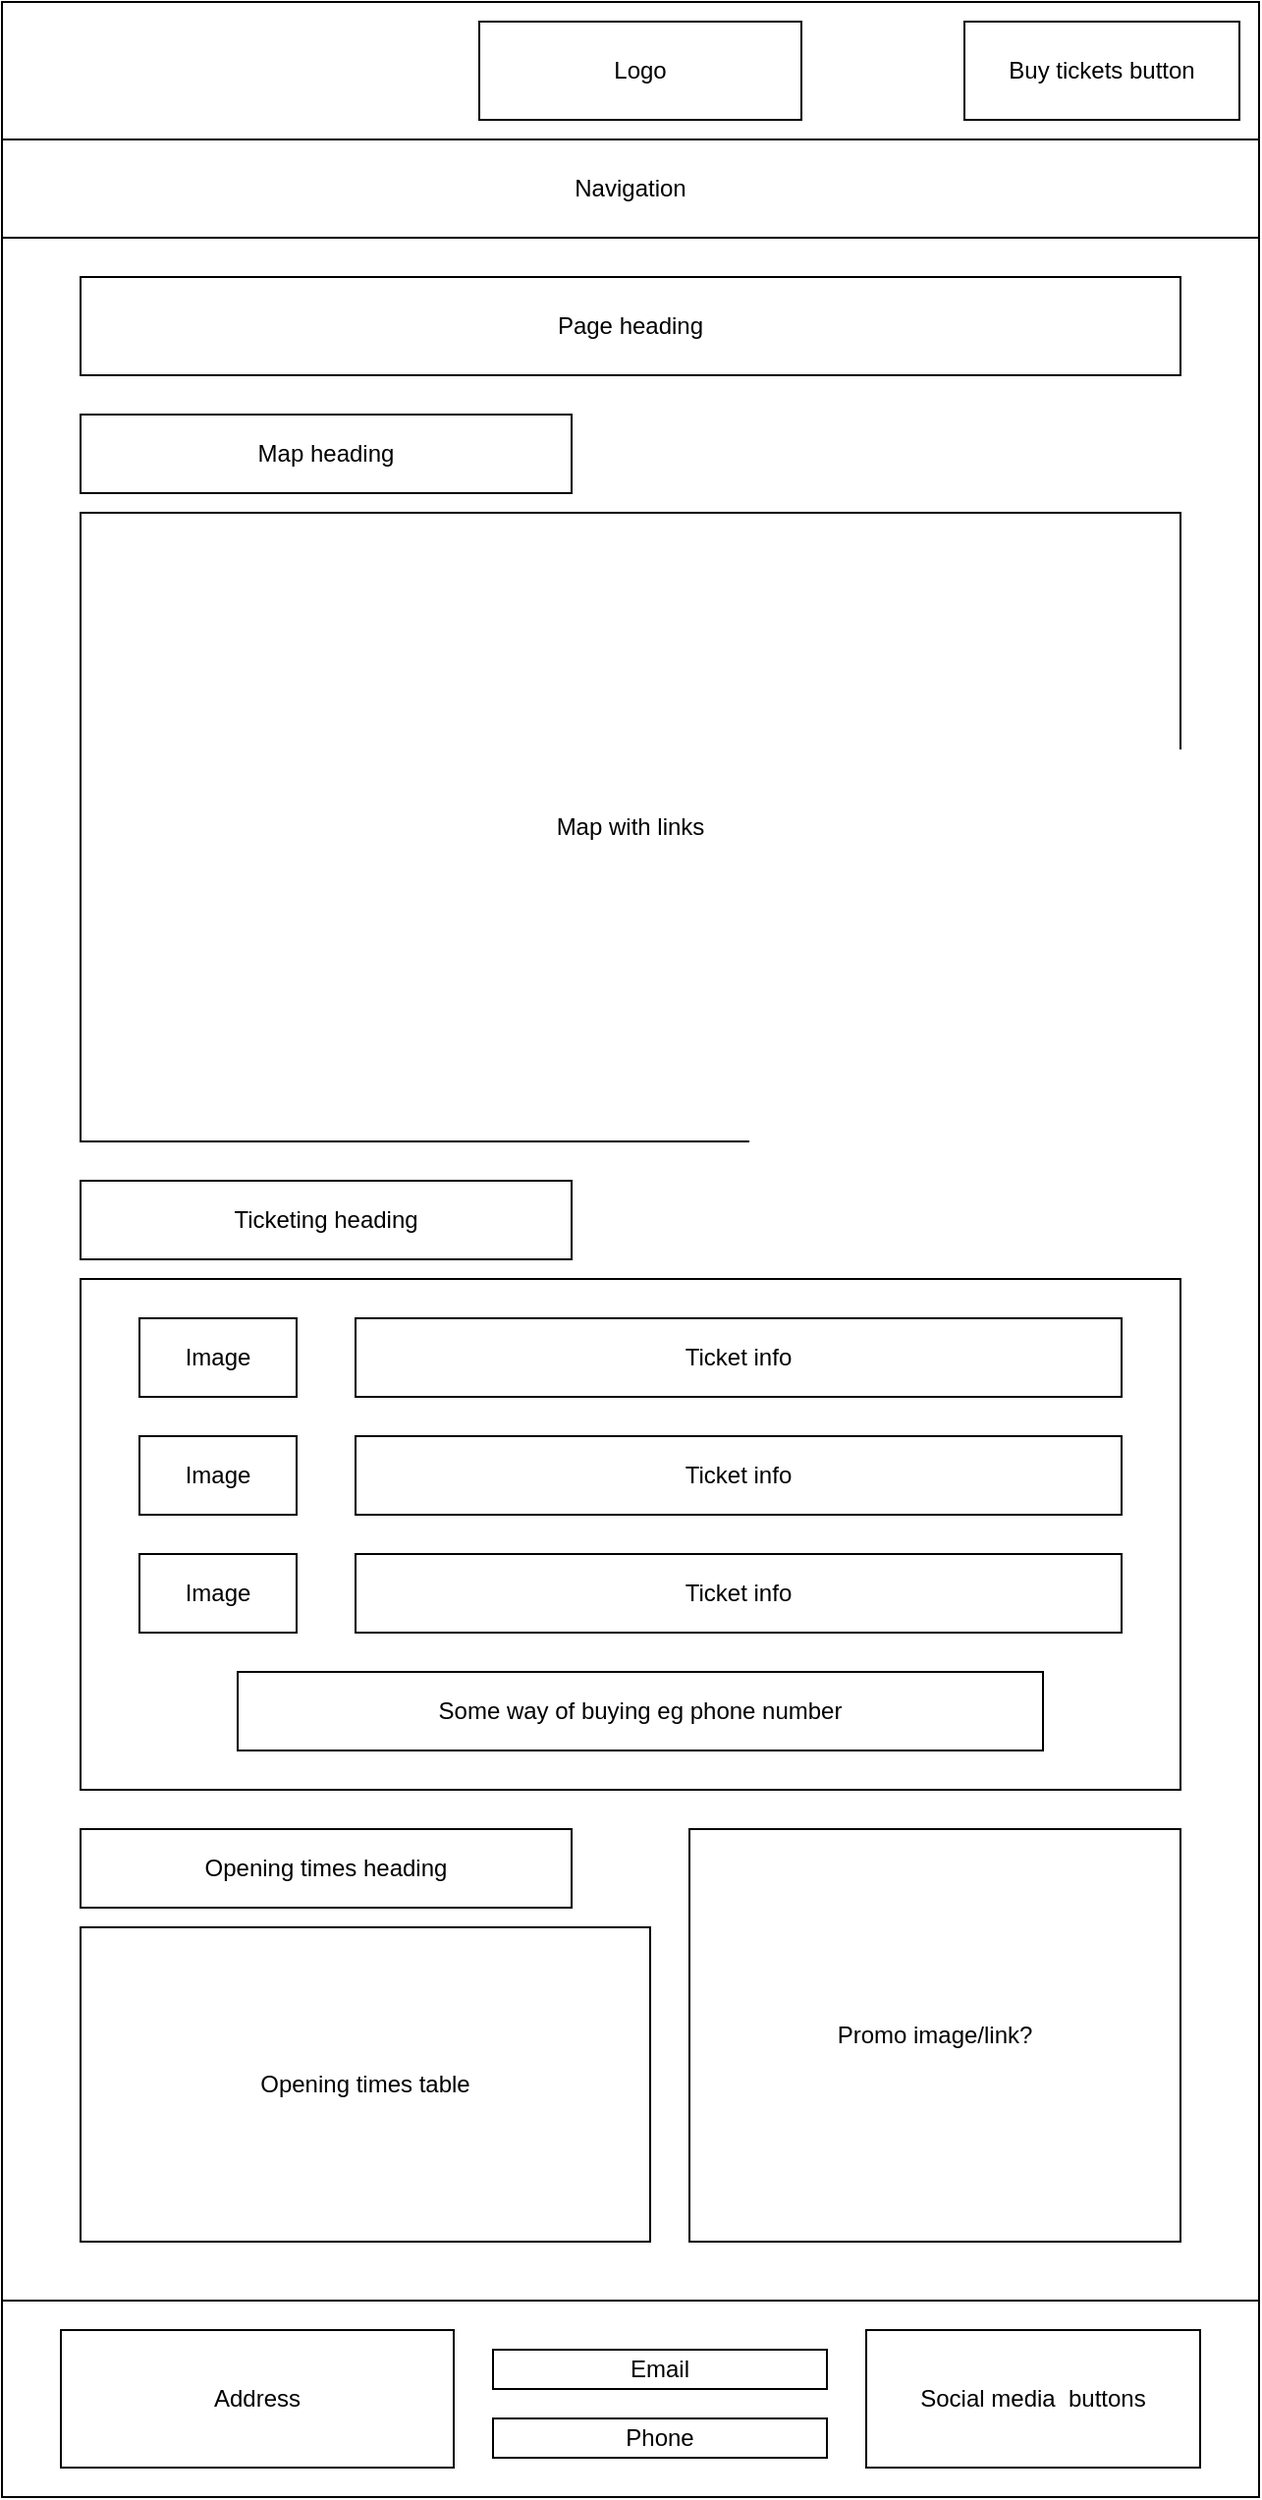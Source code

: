 <mxfile version="13.9.9" type="device"><diagram id="9Hw6Vr-7h3pMYh5VBa0q" name="Page-1"><mxGraphModel dx="1088" dy="968" grid="1" gridSize="10" guides="1" tooltips="1" connect="0" arrows="0" fold="1" page="1" pageScale="1" pageWidth="827" pageHeight="1500" math="0" shadow="0"><root><mxCell id="0"/><mxCell id="1" parent="0"/><mxCell id="IbGQemOW2Y28JKWkVA5o-4" value="" style="rounded=0;whiteSpace=wrap;html=1;" parent="1" vertex="1"><mxGeometry x="94" y="150" width="640" height="1050" as="geometry"/></mxCell><mxCell id="IbGQemOW2Y28JKWkVA5o-3" value="Page heading" style="rounded=0;whiteSpace=wrap;html=1;" parent="1" vertex="1"><mxGeometry x="134" y="170" width="560" height="50" as="geometry"/></mxCell><mxCell id="IbGQemOW2Y28JKWkVA5o-5" value="" style="rounded=0;whiteSpace=wrap;html=1;" parent="1" vertex="1"><mxGeometry x="94" y="1200" width="640" height="100" as="geometry"/></mxCell><mxCell id="IbGQemOW2Y28JKWkVA5o-24" value="Address" style="rounded=0;whiteSpace=wrap;html=1;" parent="1" vertex="1"><mxGeometry x="124" y="1215" width="200" height="70" as="geometry"/></mxCell><mxCell id="IbGQemOW2Y28JKWkVA5o-25" value="Email" style="rounded=0;whiteSpace=wrap;html=1;" parent="1" vertex="1"><mxGeometry x="344" y="1225" width="170" height="20" as="geometry"/></mxCell><mxCell id="IbGQemOW2Y28JKWkVA5o-26" value="Phone" style="rounded=0;whiteSpace=wrap;html=1;" parent="1" vertex="1"><mxGeometry x="344" y="1260" width="170" height="20" as="geometry"/></mxCell><mxCell id="KosM86OykD-GGUn84nff-3" value="Social media&amp;nbsp; buttons" style="rounded=0;whiteSpace=wrap;html=1;" parent="1" vertex="1"><mxGeometry x="534" y="1215" width="170" height="70" as="geometry"/></mxCell><mxCell id="ZPVpWKhxgH00Im1PIcdt-1" value="Map with links" style="rounded=0;whiteSpace=wrap;html=1;" parent="1" vertex="1"><mxGeometry x="134" y="290" width="560" height="320" as="geometry"/></mxCell><mxCell id="ZPVpWKhxgH00Im1PIcdt-2" value="Map heading" style="rounded=0;whiteSpace=wrap;html=1;" parent="1" vertex="1"><mxGeometry x="134" y="240" width="250" height="40" as="geometry"/></mxCell><mxCell id="ZPVpWKhxgH00Im1PIcdt-3" value="Ticketing heading" style="rounded=0;whiteSpace=wrap;html=1;" parent="1" vertex="1"><mxGeometry x="134" y="630" width="250" height="40" as="geometry"/></mxCell><mxCell id="ZPVpWKhxgH00Im1PIcdt-4" value="" style="rounded=0;whiteSpace=wrap;html=1;" parent="1" vertex="1"><mxGeometry x="134" y="680" width="560" height="260" as="geometry"/></mxCell><mxCell id="ZPVpWKhxgH00Im1PIcdt-5" value="Image" style="rounded=0;whiteSpace=wrap;html=1;" parent="1" vertex="1"><mxGeometry x="164" y="700" width="80" height="40" as="geometry"/></mxCell><mxCell id="ZPVpWKhxgH00Im1PIcdt-6" value="Image" style="rounded=0;whiteSpace=wrap;html=1;" parent="1" vertex="1"><mxGeometry x="164" y="760" width="80" height="40" as="geometry"/></mxCell><mxCell id="ZPVpWKhxgH00Im1PIcdt-7" value="Image" style="rounded=0;whiteSpace=wrap;html=1;" parent="1" vertex="1"><mxGeometry x="164" y="820" width="80" height="40" as="geometry"/></mxCell><mxCell id="ZPVpWKhxgH00Im1PIcdt-8" value="Ticket info" style="rounded=0;whiteSpace=wrap;html=1;" parent="1" vertex="1"><mxGeometry x="274" y="700" width="390" height="40" as="geometry"/></mxCell><mxCell id="ZPVpWKhxgH00Im1PIcdt-9" value="Ticket info" style="rounded=0;whiteSpace=wrap;html=1;" parent="1" vertex="1"><mxGeometry x="274" y="760" width="390" height="40" as="geometry"/></mxCell><mxCell id="ZPVpWKhxgH00Im1PIcdt-10" value="Ticket info" style="rounded=0;whiteSpace=wrap;html=1;" parent="1" vertex="1"><mxGeometry x="274" y="820" width="390" height="40" as="geometry"/></mxCell><mxCell id="ZPVpWKhxgH00Im1PIcdt-11" value="Some way of buying eg phone number" style="rounded=0;whiteSpace=wrap;html=1;" parent="1" vertex="1"><mxGeometry x="214" y="880" width="410" height="40" as="geometry"/></mxCell><mxCell id="ZPVpWKhxgH00Im1PIcdt-12" value="Opening times table" style="rounded=0;whiteSpace=wrap;html=1;" parent="1" vertex="1"><mxGeometry x="134" y="1010" width="290" height="160" as="geometry"/></mxCell><mxCell id="ZPVpWKhxgH00Im1PIcdt-13" value="Opening times heading" style="rounded=0;whiteSpace=wrap;html=1;" parent="1" vertex="1"><mxGeometry x="134" y="960" width="250" height="40" as="geometry"/></mxCell><mxCell id="ZPVpWKhxgH00Im1PIcdt-14" value="Promo image/link?" style="rounded=0;whiteSpace=wrap;html=1;" parent="1" vertex="1"><mxGeometry x="444" y="960" width="250" height="210" as="geometry"/></mxCell><mxCell id="GFB7XD_lrF9KcVLetmA--5" value="" style="rounded=0;whiteSpace=wrap;html=1;" parent="1" vertex="1"><mxGeometry x="94" y="30" width="640" height="70" as="geometry"/></mxCell><mxCell id="GFB7XD_lrF9KcVLetmA--6" value="Logo" style="rounded=0;whiteSpace=wrap;html=1;" parent="1" vertex="1"><mxGeometry x="337" y="40" width="164" height="50" as="geometry"/></mxCell><mxCell id="GFB7XD_lrF9KcVLetmA--7" value="Navigation" style="rounded=0;whiteSpace=wrap;html=1;" parent="1" vertex="1"><mxGeometry x="94" y="100" width="640" height="50" as="geometry"/></mxCell><mxCell id="GFB7XD_lrF9KcVLetmA--8" value="Buy tickets button" style="rounded=0;whiteSpace=wrap;html=1;" parent="1" vertex="1"><mxGeometry x="584" y="40" width="140" height="50" as="geometry"/></mxCell></root></mxGraphModel></diagram></mxfile>

